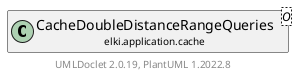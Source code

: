 @startuml
    remove .*\.(Instance|Par|Parameterizer|Factory)$
    set namespaceSeparator none
    hide empty fields
    hide empty methods

    class "<size:14>CacheDoubleDistanceRangeQueries.Par\n<size:10>elki.application.cache" as elki.application.cache.CacheDoubleDistanceRangeQueries.Par<O> [[CacheDoubleDistanceRangeQueries.Par.html]] {
        {static} +CACHE_ID: OptionID
        {static} +DISTANCE_ID: OptionID
        {static} +RADIUS_ID: OptionID
        -database: Database
        -distance: Distance<? super O>
        -radius: double
        -out: Path
        +configure(Parameterization): void
        +make(): CacheDoubleDistanceRangeQueries<O>
    }

    abstract class "<size:14>AbstractApplication.Par\n<size:10>elki.application" as elki.application.AbstractApplication.Par [[../AbstractApplication.Par.html]] {
        {abstract} +make(): AbstractApplication
    }
    class "<size:14>CacheDoubleDistanceRangeQueries\n<size:10>elki.application.cache" as elki.application.cache.CacheDoubleDistanceRangeQueries<O> [[CacheDoubleDistanceRangeQueries.html]]

    elki.application.AbstractApplication.Par <|-- elki.application.cache.CacheDoubleDistanceRangeQueries.Par
    elki.application.cache.CacheDoubleDistanceRangeQueries +-- elki.application.cache.CacheDoubleDistanceRangeQueries.Par

    center footer UMLDoclet 2.0.19, PlantUML 1.2022.8
@enduml
